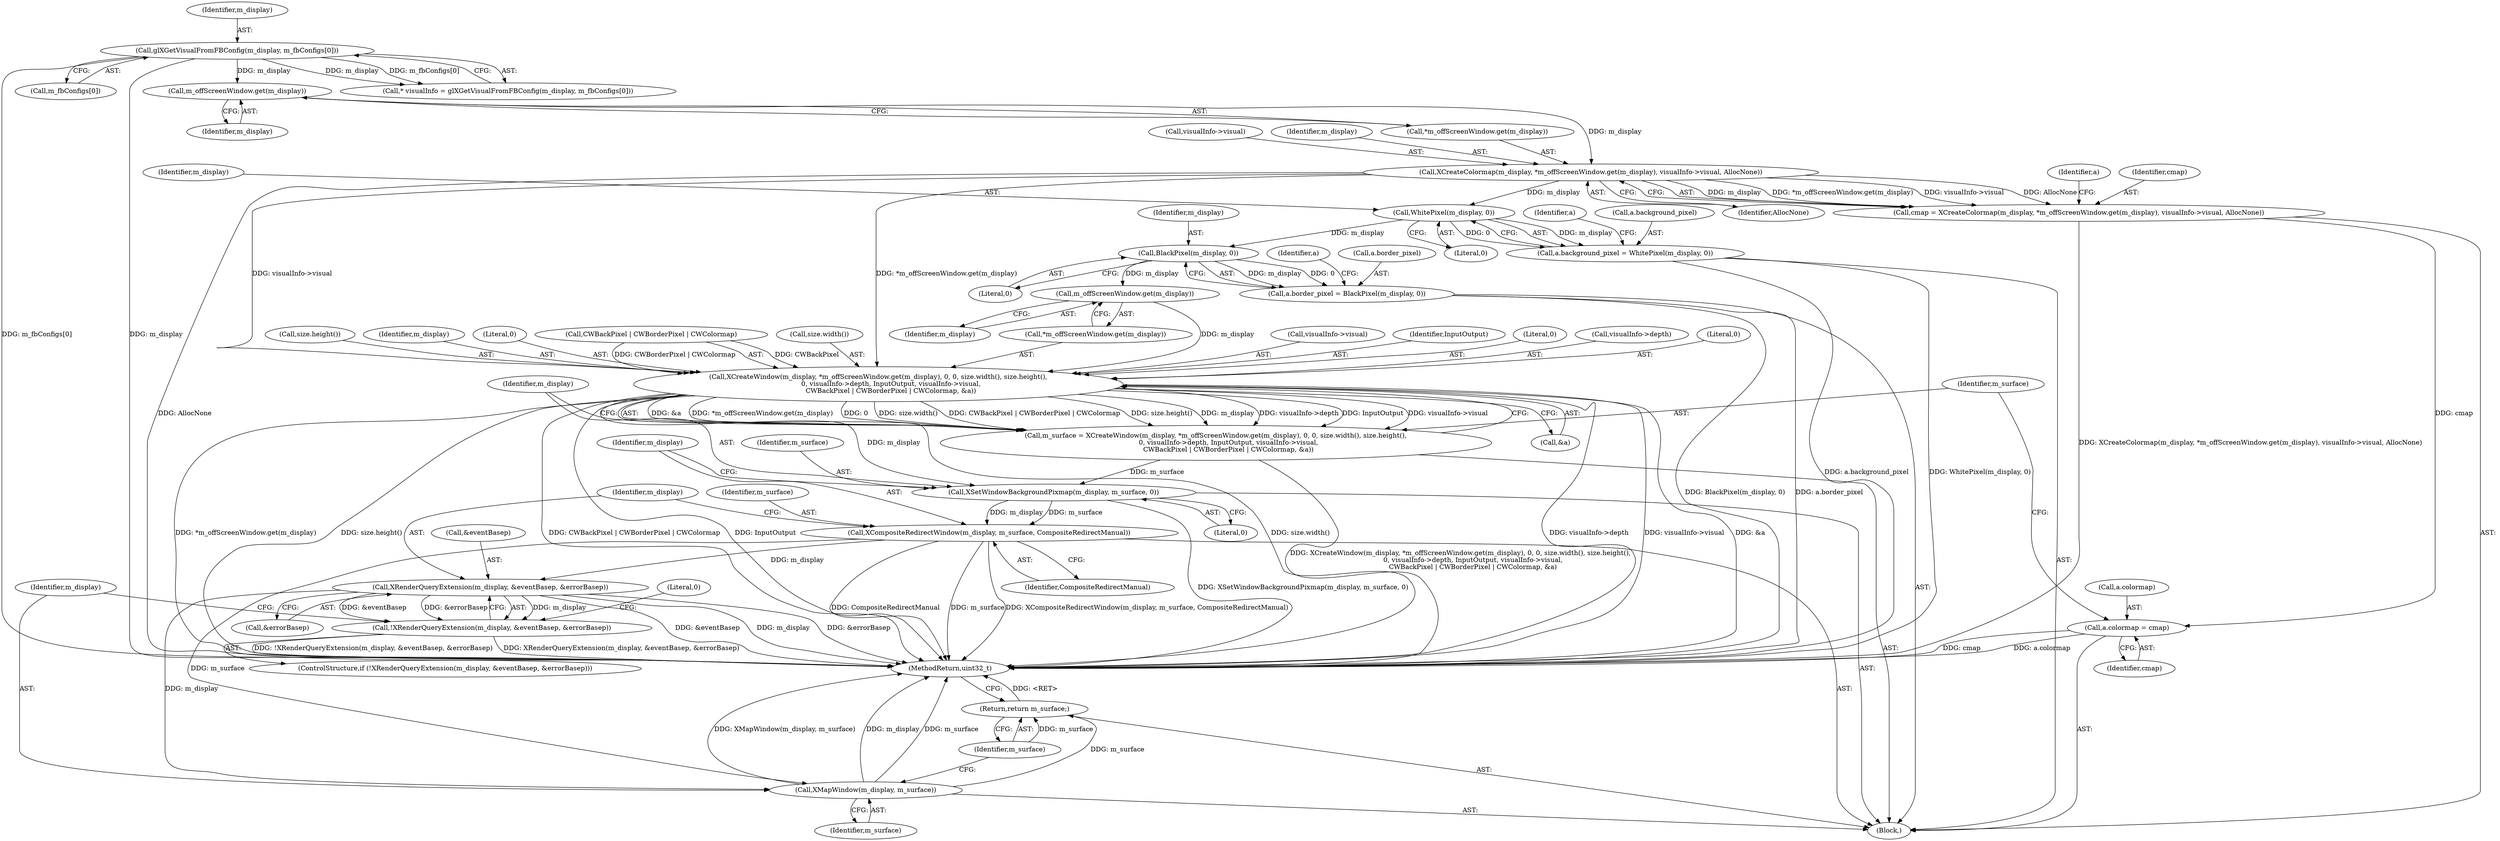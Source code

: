 digraph "0_Chrome_4da7eefcaad044a6f919947a2a0e3d4fed87834c_1@pointer" {
"1000119" [label="(Call,XCreateColormap(m_display, *m_offScreenWindow.get(m_display), visualInfo->visual, AllocNone))"];
"1000122" [label="(Call,m_offScreenWindow.get(m_display))"];
"1000106" [label="(Call,glXGetVisualFromFBConfig(m_display, m_fbConfigs[0]))"];
"1000117" [label="(Call,cmap = XCreateColormap(m_display, *m_offScreenWindow.get(m_display), visualInfo->visual, AllocNone))"];
"1000143" [label="(Call,a.colormap = cmap)"];
"1000133" [label="(Call,WhitePixel(m_display, 0))"];
"1000129" [label="(Call,a.background_pixel = WhitePixel(m_display, 0))"];
"1000140" [label="(Call,BlackPixel(m_display, 0))"];
"1000136" [label="(Call,a.border_pixel = BlackPixel(m_display, 0))"];
"1000153" [label="(Call,m_offScreenWindow.get(m_display))"];
"1000150" [label="(Call,XCreateWindow(m_display, *m_offScreenWindow.get(m_display), 0, 0, size.width(), size.height(),\n            0, visualInfo->depth, InputOutput, visualInfo->visual,\n            CWBackPixel | CWBorderPixel | CWColormap, &a))"];
"1000148" [label="(Call,m_surface = XCreateWindow(m_display, *m_offScreenWindow.get(m_display), 0, 0, size.width(), size.height(),\n            0, visualInfo->depth, InputOutput, visualInfo->visual,\n            CWBackPixel | CWBorderPixel | CWColormap, &a))"];
"1000174" [label="(Call,XSetWindowBackgroundPixmap(m_display, m_surface, 0))"];
"1000178" [label="(Call,XCompositeRedirectWindow(m_display, m_surface, CompositeRedirectManual))"];
"1000186" [label="(Call,XRenderQueryExtension(m_display, &eventBasep, &errorBasep))"];
"1000185" [label="(Call,!XRenderQueryExtension(m_display, &eventBasep, &errorBasep))"];
"1000194" [label="(Call,XMapWindow(m_display, m_surface))"];
"1000197" [label="(Return,return m_surface;)"];
"1000108" [label="(Call,m_fbConfigs[0])"];
"1000164" [label="(Call,visualInfo->visual)"];
"1000179" [label="(Identifier,m_display)"];
"1000181" [label="(Identifier,CompositeRedirectManual)"];
"1000185" [label="(Call,!XRenderQueryExtension(m_display, &eventBasep, &errorBasep))"];
"1000178" [label="(Call,XCompositeRedirectWindow(m_display, m_surface, CompositeRedirectManual))"];
"1000124" [label="(Call,visualInfo->visual)"];
"1000131" [label="(Identifier,a)"];
"1000163" [label="(Identifier,InputOutput)"];
"1000184" [label="(ControlStructure,if (!XRenderQueryExtension(m_display, &eventBasep, &errorBasep)))"];
"1000107" [label="(Identifier,m_display)"];
"1000118" [label="(Identifier,cmap)"];
"1000129" [label="(Call,a.background_pixel = WhitePixel(m_display, 0))"];
"1000127" [label="(Identifier,AllocNone)"];
"1000102" [label="(Block,)"];
"1000197" [label="(Return,return m_surface;)"];
"1000141" [label="(Identifier,m_display)"];
"1000138" [label="(Identifier,a)"];
"1000159" [label="(Literal,0)"];
"1000149" [label="(Identifier,m_surface)"];
"1000160" [label="(Call,visualInfo->depth)"];
"1000142" [label="(Literal,0)"];
"1000188" [label="(Call,&eventBasep)"];
"1000155" [label="(Literal,0)"];
"1000180" [label="(Identifier,m_surface)"];
"1000186" [label="(Call,XRenderQueryExtension(m_display, &eventBasep, &errorBasep))"];
"1000190" [label="(Call,&errorBasep)"];
"1000187" [label="(Identifier,m_display)"];
"1000106" [label="(Call,glXGetVisualFromFBConfig(m_display, m_fbConfigs[0]))"];
"1000134" [label="(Identifier,m_display)"];
"1000119" [label="(Call,XCreateColormap(m_display, *m_offScreenWindow.get(m_display), visualInfo->visual, AllocNone))"];
"1000140" [label="(Call,BlackPixel(m_display, 0))"];
"1000199" [label="(MethodReturn,uint32_t)"];
"1000158" [label="(Call,size.height())"];
"1000151" [label="(Identifier,m_display)"];
"1000130" [label="(Call,a.background_pixel)"];
"1000156" [label="(Literal,0)"];
"1000176" [label="(Identifier,m_surface)"];
"1000133" [label="(Call,WhitePixel(m_display, 0))"];
"1000150" [label="(Call,XCreateWindow(m_display, *m_offScreenWindow.get(m_display), 0, 0, size.width(), size.height(),\n            0, visualInfo->depth, InputOutput, visualInfo->visual,\n            CWBackPixel | CWBorderPixel | CWColormap, &a))"];
"1000172" [label="(Call,&a)"];
"1000135" [label="(Literal,0)"];
"1000117" [label="(Call,cmap = XCreateColormap(m_display, *m_offScreenWindow.get(m_display), visualInfo->visual, AllocNone))"];
"1000122" [label="(Call,m_offScreenWindow.get(m_display))"];
"1000123" [label="(Identifier,m_display)"];
"1000147" [label="(Identifier,cmap)"];
"1000145" [label="(Identifier,a)"];
"1000154" [label="(Identifier,m_display)"];
"1000148" [label="(Call,m_surface = XCreateWindow(m_display, *m_offScreenWindow.get(m_display), 0, 0, size.width(), size.height(),\n            0, visualInfo->depth, InputOutput, visualInfo->visual,\n            CWBackPixel | CWBorderPixel | CWColormap, &a))"];
"1000167" [label="(Call,CWBackPixel | CWBorderPixel | CWColormap)"];
"1000193" [label="(Literal,0)"];
"1000152" [label="(Call,*m_offScreenWindow.get(m_display))"];
"1000174" [label="(Call,XSetWindowBackgroundPixmap(m_display, m_surface, 0))"];
"1000196" [label="(Identifier,m_surface)"];
"1000153" [label="(Call,m_offScreenWindow.get(m_display))"];
"1000104" [label="(Call,* visualInfo = glXGetVisualFromFBConfig(m_display, m_fbConfigs[0]))"];
"1000157" [label="(Call,size.width())"];
"1000177" [label="(Literal,0)"];
"1000144" [label="(Call,a.colormap)"];
"1000195" [label="(Identifier,m_display)"];
"1000121" [label="(Call,*m_offScreenWindow.get(m_display))"];
"1000175" [label="(Identifier,m_display)"];
"1000137" [label="(Call,a.border_pixel)"];
"1000194" [label="(Call,XMapWindow(m_display, m_surface))"];
"1000198" [label="(Identifier,m_surface)"];
"1000136" [label="(Call,a.border_pixel = BlackPixel(m_display, 0))"];
"1000143" [label="(Call,a.colormap = cmap)"];
"1000120" [label="(Identifier,m_display)"];
"1000119" -> "1000117"  [label="AST: "];
"1000119" -> "1000127"  [label="CFG: "];
"1000120" -> "1000119"  [label="AST: "];
"1000121" -> "1000119"  [label="AST: "];
"1000124" -> "1000119"  [label="AST: "];
"1000127" -> "1000119"  [label="AST: "];
"1000117" -> "1000119"  [label="CFG: "];
"1000119" -> "1000199"  [label="DDG: AllocNone"];
"1000119" -> "1000117"  [label="DDG: m_display"];
"1000119" -> "1000117"  [label="DDG: *m_offScreenWindow.get(m_display)"];
"1000119" -> "1000117"  [label="DDG: visualInfo->visual"];
"1000119" -> "1000117"  [label="DDG: AllocNone"];
"1000122" -> "1000119"  [label="DDG: m_display"];
"1000119" -> "1000133"  [label="DDG: m_display"];
"1000119" -> "1000150"  [label="DDG: *m_offScreenWindow.get(m_display)"];
"1000119" -> "1000150"  [label="DDG: visualInfo->visual"];
"1000122" -> "1000121"  [label="AST: "];
"1000122" -> "1000123"  [label="CFG: "];
"1000123" -> "1000122"  [label="AST: "];
"1000121" -> "1000122"  [label="CFG: "];
"1000106" -> "1000122"  [label="DDG: m_display"];
"1000106" -> "1000104"  [label="AST: "];
"1000106" -> "1000108"  [label="CFG: "];
"1000107" -> "1000106"  [label="AST: "];
"1000108" -> "1000106"  [label="AST: "];
"1000104" -> "1000106"  [label="CFG: "];
"1000106" -> "1000199"  [label="DDG: m_fbConfigs[0]"];
"1000106" -> "1000199"  [label="DDG: m_display"];
"1000106" -> "1000104"  [label="DDG: m_display"];
"1000106" -> "1000104"  [label="DDG: m_fbConfigs[0]"];
"1000117" -> "1000102"  [label="AST: "];
"1000118" -> "1000117"  [label="AST: "];
"1000131" -> "1000117"  [label="CFG: "];
"1000117" -> "1000199"  [label="DDG: XCreateColormap(m_display, *m_offScreenWindow.get(m_display), visualInfo->visual, AllocNone)"];
"1000117" -> "1000143"  [label="DDG: cmap"];
"1000143" -> "1000102"  [label="AST: "];
"1000143" -> "1000147"  [label="CFG: "];
"1000144" -> "1000143"  [label="AST: "];
"1000147" -> "1000143"  [label="AST: "];
"1000149" -> "1000143"  [label="CFG: "];
"1000143" -> "1000199"  [label="DDG: cmap"];
"1000143" -> "1000199"  [label="DDG: a.colormap"];
"1000133" -> "1000129"  [label="AST: "];
"1000133" -> "1000135"  [label="CFG: "];
"1000134" -> "1000133"  [label="AST: "];
"1000135" -> "1000133"  [label="AST: "];
"1000129" -> "1000133"  [label="CFG: "];
"1000133" -> "1000129"  [label="DDG: m_display"];
"1000133" -> "1000129"  [label="DDG: 0"];
"1000133" -> "1000140"  [label="DDG: m_display"];
"1000129" -> "1000102"  [label="AST: "];
"1000130" -> "1000129"  [label="AST: "];
"1000138" -> "1000129"  [label="CFG: "];
"1000129" -> "1000199"  [label="DDG: a.background_pixel"];
"1000129" -> "1000199"  [label="DDG: WhitePixel(m_display, 0)"];
"1000140" -> "1000136"  [label="AST: "];
"1000140" -> "1000142"  [label="CFG: "];
"1000141" -> "1000140"  [label="AST: "];
"1000142" -> "1000140"  [label="AST: "];
"1000136" -> "1000140"  [label="CFG: "];
"1000140" -> "1000136"  [label="DDG: m_display"];
"1000140" -> "1000136"  [label="DDG: 0"];
"1000140" -> "1000153"  [label="DDG: m_display"];
"1000136" -> "1000102"  [label="AST: "];
"1000137" -> "1000136"  [label="AST: "];
"1000145" -> "1000136"  [label="CFG: "];
"1000136" -> "1000199"  [label="DDG: BlackPixel(m_display, 0)"];
"1000136" -> "1000199"  [label="DDG: a.border_pixel"];
"1000153" -> "1000152"  [label="AST: "];
"1000153" -> "1000154"  [label="CFG: "];
"1000154" -> "1000153"  [label="AST: "];
"1000152" -> "1000153"  [label="CFG: "];
"1000153" -> "1000150"  [label="DDG: m_display"];
"1000150" -> "1000148"  [label="AST: "];
"1000150" -> "1000172"  [label="CFG: "];
"1000151" -> "1000150"  [label="AST: "];
"1000152" -> "1000150"  [label="AST: "];
"1000155" -> "1000150"  [label="AST: "];
"1000156" -> "1000150"  [label="AST: "];
"1000157" -> "1000150"  [label="AST: "];
"1000158" -> "1000150"  [label="AST: "];
"1000159" -> "1000150"  [label="AST: "];
"1000160" -> "1000150"  [label="AST: "];
"1000163" -> "1000150"  [label="AST: "];
"1000164" -> "1000150"  [label="AST: "];
"1000167" -> "1000150"  [label="AST: "];
"1000172" -> "1000150"  [label="AST: "];
"1000148" -> "1000150"  [label="CFG: "];
"1000150" -> "1000199"  [label="DDG: size.width()"];
"1000150" -> "1000199"  [label="DDG: visualInfo->depth"];
"1000150" -> "1000199"  [label="DDG: visualInfo->visual"];
"1000150" -> "1000199"  [label="DDG: &a"];
"1000150" -> "1000199"  [label="DDG: *m_offScreenWindow.get(m_display)"];
"1000150" -> "1000199"  [label="DDG: size.height()"];
"1000150" -> "1000199"  [label="DDG: CWBackPixel | CWBorderPixel | CWColormap"];
"1000150" -> "1000199"  [label="DDG: InputOutput"];
"1000150" -> "1000148"  [label="DDG: &a"];
"1000150" -> "1000148"  [label="DDG: *m_offScreenWindow.get(m_display)"];
"1000150" -> "1000148"  [label="DDG: 0"];
"1000150" -> "1000148"  [label="DDG: size.width()"];
"1000150" -> "1000148"  [label="DDG: CWBackPixel | CWBorderPixel | CWColormap"];
"1000150" -> "1000148"  [label="DDG: size.height()"];
"1000150" -> "1000148"  [label="DDG: m_display"];
"1000150" -> "1000148"  [label="DDG: visualInfo->depth"];
"1000150" -> "1000148"  [label="DDG: InputOutput"];
"1000150" -> "1000148"  [label="DDG: visualInfo->visual"];
"1000167" -> "1000150"  [label="DDG: CWBackPixel"];
"1000167" -> "1000150"  [label="DDG: CWBorderPixel | CWColormap"];
"1000150" -> "1000174"  [label="DDG: m_display"];
"1000148" -> "1000102"  [label="AST: "];
"1000149" -> "1000148"  [label="AST: "];
"1000175" -> "1000148"  [label="CFG: "];
"1000148" -> "1000199"  [label="DDG: XCreateWindow(m_display, *m_offScreenWindow.get(m_display), 0, 0, size.width(), size.height(),\n            0, visualInfo->depth, InputOutput, visualInfo->visual,\n            CWBackPixel | CWBorderPixel | CWColormap, &a)"];
"1000148" -> "1000174"  [label="DDG: m_surface"];
"1000174" -> "1000102"  [label="AST: "];
"1000174" -> "1000177"  [label="CFG: "];
"1000175" -> "1000174"  [label="AST: "];
"1000176" -> "1000174"  [label="AST: "];
"1000177" -> "1000174"  [label="AST: "];
"1000179" -> "1000174"  [label="CFG: "];
"1000174" -> "1000199"  [label="DDG: XSetWindowBackgroundPixmap(m_display, m_surface, 0)"];
"1000174" -> "1000178"  [label="DDG: m_display"];
"1000174" -> "1000178"  [label="DDG: m_surface"];
"1000178" -> "1000102"  [label="AST: "];
"1000178" -> "1000181"  [label="CFG: "];
"1000179" -> "1000178"  [label="AST: "];
"1000180" -> "1000178"  [label="AST: "];
"1000181" -> "1000178"  [label="AST: "];
"1000187" -> "1000178"  [label="CFG: "];
"1000178" -> "1000199"  [label="DDG: CompositeRedirectManual"];
"1000178" -> "1000199"  [label="DDG: m_surface"];
"1000178" -> "1000199"  [label="DDG: XCompositeRedirectWindow(m_display, m_surface, CompositeRedirectManual)"];
"1000178" -> "1000186"  [label="DDG: m_display"];
"1000178" -> "1000194"  [label="DDG: m_surface"];
"1000186" -> "1000185"  [label="AST: "];
"1000186" -> "1000190"  [label="CFG: "];
"1000187" -> "1000186"  [label="AST: "];
"1000188" -> "1000186"  [label="AST: "];
"1000190" -> "1000186"  [label="AST: "];
"1000185" -> "1000186"  [label="CFG: "];
"1000186" -> "1000199"  [label="DDG: &eventBasep"];
"1000186" -> "1000199"  [label="DDG: m_display"];
"1000186" -> "1000199"  [label="DDG: &errorBasep"];
"1000186" -> "1000185"  [label="DDG: m_display"];
"1000186" -> "1000185"  [label="DDG: &eventBasep"];
"1000186" -> "1000185"  [label="DDG: &errorBasep"];
"1000186" -> "1000194"  [label="DDG: m_display"];
"1000185" -> "1000184"  [label="AST: "];
"1000193" -> "1000185"  [label="CFG: "];
"1000195" -> "1000185"  [label="CFG: "];
"1000185" -> "1000199"  [label="DDG: !XRenderQueryExtension(m_display, &eventBasep, &errorBasep)"];
"1000185" -> "1000199"  [label="DDG: XRenderQueryExtension(m_display, &eventBasep, &errorBasep)"];
"1000194" -> "1000102"  [label="AST: "];
"1000194" -> "1000196"  [label="CFG: "];
"1000195" -> "1000194"  [label="AST: "];
"1000196" -> "1000194"  [label="AST: "];
"1000198" -> "1000194"  [label="CFG: "];
"1000194" -> "1000199"  [label="DDG: XMapWindow(m_display, m_surface)"];
"1000194" -> "1000199"  [label="DDG: m_display"];
"1000194" -> "1000199"  [label="DDG: m_surface"];
"1000194" -> "1000197"  [label="DDG: m_surface"];
"1000197" -> "1000102"  [label="AST: "];
"1000197" -> "1000198"  [label="CFG: "];
"1000198" -> "1000197"  [label="AST: "];
"1000199" -> "1000197"  [label="CFG: "];
"1000197" -> "1000199"  [label="DDG: <RET>"];
"1000198" -> "1000197"  [label="DDG: m_surface"];
}
